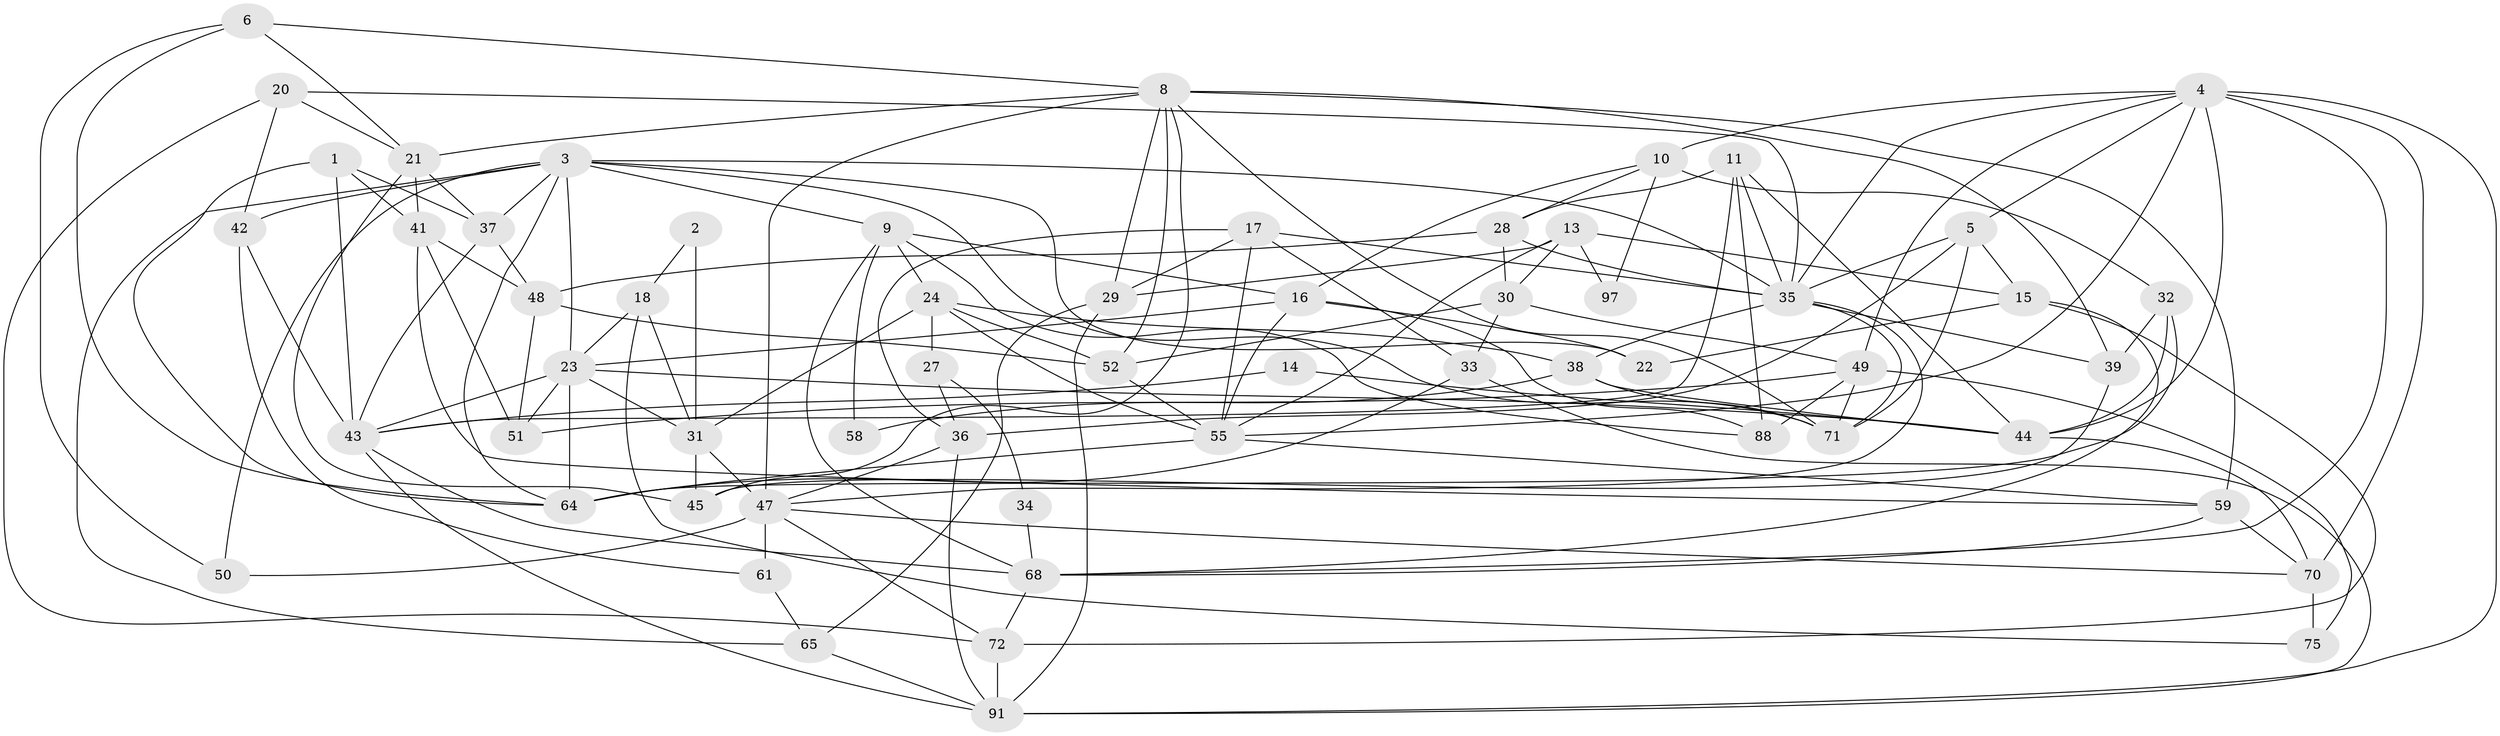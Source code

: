 // Generated by graph-tools (version 1.1) at 2025/52/02/27/25 19:52:04]
// undirected, 59 vertices, 152 edges
graph export_dot {
graph [start="1"]
  node [color=gray90,style=filled];
  1;
  2;
  3 [super="+84"];
  4 [super="+73"];
  5 [super="+7"];
  6;
  8 [super="+12"];
  9 [super="+56"];
  10 [super="+26"];
  11 [super="+46"];
  13 [super="+81"];
  14;
  15 [super="+19"];
  16 [super="+25"];
  17 [super="+86"];
  18 [super="+74"];
  20 [super="+63"];
  21 [super="+94"];
  22;
  23 [super="+67"];
  24 [super="+53"];
  27;
  28 [super="+78"];
  29 [super="+60"];
  30 [super="+89"];
  31 [super="+54"];
  32 [super="+79"];
  33 [super="+80"];
  34;
  35 [super="+82"];
  36;
  37 [super="+40"];
  38 [super="+57"];
  39;
  41 [super="+77"];
  42;
  43 [super="+98"];
  44 [super="+69"];
  45 [super="+85"];
  47 [super="+76"];
  48 [super="+93"];
  49 [super="+62"];
  50 [super="+92"];
  51;
  52;
  55 [super="+83"];
  58;
  59 [super="+87"];
  61;
  64 [super="+66"];
  65;
  68 [super="+90"];
  70;
  71 [super="+96"];
  72;
  75;
  88;
  91 [super="+95"];
  97;
  1 -- 41;
  1 -- 37;
  1 -- 64;
  1 -- 43;
  2 -- 18;
  2 -- 31 [weight=2];
  3 -- 64;
  3 -- 22;
  3 -- 65;
  3 -- 37;
  3 -- 35;
  3 -- 42;
  3 -- 50;
  3 -- 9;
  3 -- 71;
  3 -- 23;
  4 -- 70 [weight=2];
  4 -- 49;
  4 -- 68;
  4 -- 35;
  4 -- 5;
  4 -- 55;
  4 -- 10;
  4 -- 91;
  4 -- 44;
  5 -- 35;
  5 -- 36;
  5 -- 71;
  5 -- 15;
  6 -- 8;
  6 -- 21;
  6 -- 64;
  6 -- 50;
  8 -- 47;
  8 -- 39;
  8 -- 52;
  8 -- 71;
  8 -- 21;
  8 -- 29;
  8 -- 45;
  8 -- 59;
  9 -- 88;
  9 -- 24;
  9 -- 68;
  9 -- 16;
  9 -- 58;
  10 -- 16;
  10 -- 97;
  10 -- 32;
  10 -- 28;
  11 -- 35;
  11 -- 43;
  11 -- 44;
  11 -- 88;
  11 -- 28;
  13 -- 55;
  13 -- 97;
  13 -- 29;
  13 -- 15;
  13 -- 30;
  14 -- 43;
  14 -- 44;
  15 -- 68;
  15 -- 22;
  15 -- 72;
  16 -- 22;
  16 -- 88;
  16 -- 55;
  16 -- 23;
  17 -- 29;
  17 -- 36;
  17 -- 35;
  17 -- 55;
  17 -- 33;
  18 -- 23;
  18 -- 75;
  18 -- 31;
  20 -- 42;
  20 -- 72;
  20 -- 35;
  20 -- 21;
  21 -- 37;
  21 -- 45;
  21 -- 41;
  23 -- 51;
  23 -- 43;
  23 -- 64;
  23 -- 44;
  23 -- 31;
  24 -- 38;
  24 -- 52;
  24 -- 31;
  24 -- 27;
  24 -- 55;
  27 -- 36;
  27 -- 34;
  28 -- 48;
  28 -- 35;
  28 -- 30;
  29 -- 91;
  29 -- 65;
  30 -- 52;
  30 -- 33;
  30 -- 49;
  31 -- 45;
  31 -- 47;
  32 -- 44;
  32 -- 39;
  32 -- 64;
  33 -- 91;
  33 -- 64;
  34 -- 68;
  35 -- 38;
  35 -- 39;
  35 -- 47;
  35 -- 71;
  36 -- 47;
  36 -- 91;
  37 -- 43;
  37 -- 48;
  38 -- 58;
  38 -- 71 [weight=2];
  38 -- 44;
  39 -- 45;
  41 -- 48;
  41 -- 51;
  41 -- 59;
  42 -- 61;
  42 -- 43;
  43 -- 68;
  43 -- 91;
  44 -- 70;
  47 -- 61;
  47 -- 50;
  47 -- 70;
  47 -- 72;
  48 -- 51;
  48 -- 52;
  49 -- 75;
  49 -- 88;
  49 -- 51;
  49 -- 71;
  52 -- 55;
  55 -- 64;
  55 -- 59;
  59 -- 70;
  59 -- 68;
  61 -- 65;
  65 -- 91;
  68 -- 72;
  70 -- 75;
  72 -- 91;
}
